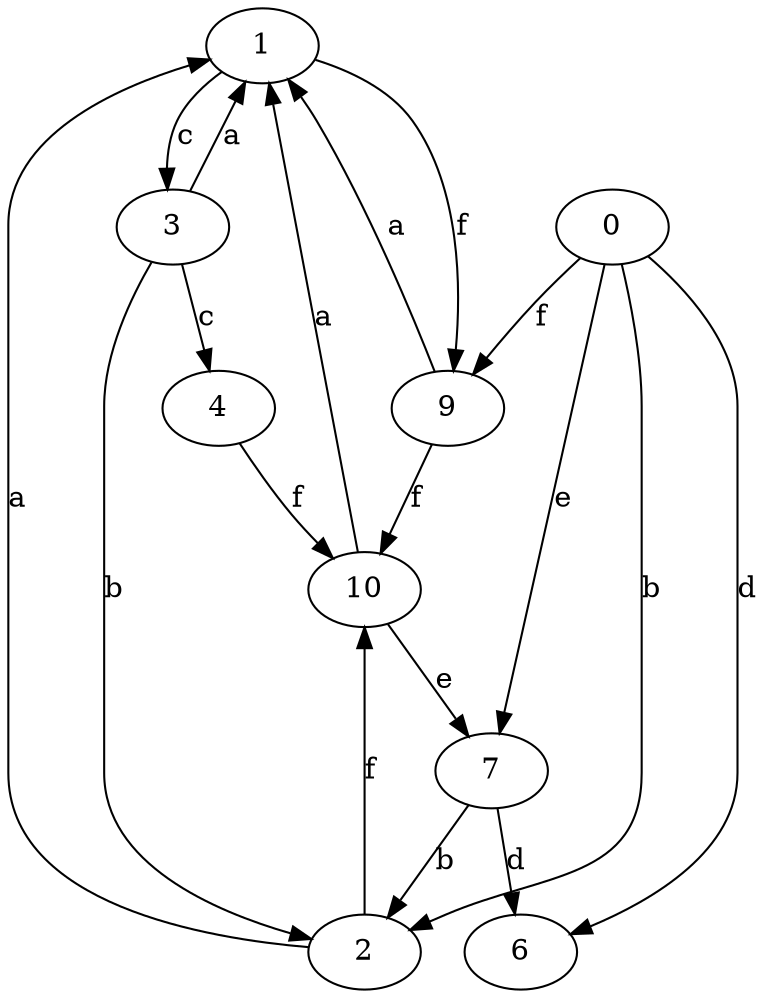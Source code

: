 strict digraph  {
1;
2;
3;
4;
0;
6;
7;
9;
10;
1 -> 3  [label=c];
1 -> 9  [label=f];
2 -> 1  [label=a];
2 -> 10  [label=f];
3 -> 1  [label=a];
3 -> 2  [label=b];
3 -> 4  [label=c];
4 -> 10  [label=f];
0 -> 2  [label=b];
0 -> 6  [label=d];
0 -> 7  [label=e];
0 -> 9  [label=f];
7 -> 2  [label=b];
7 -> 6  [label=d];
9 -> 1  [label=a];
9 -> 10  [label=f];
10 -> 1  [label=a];
10 -> 7  [label=e];
}
